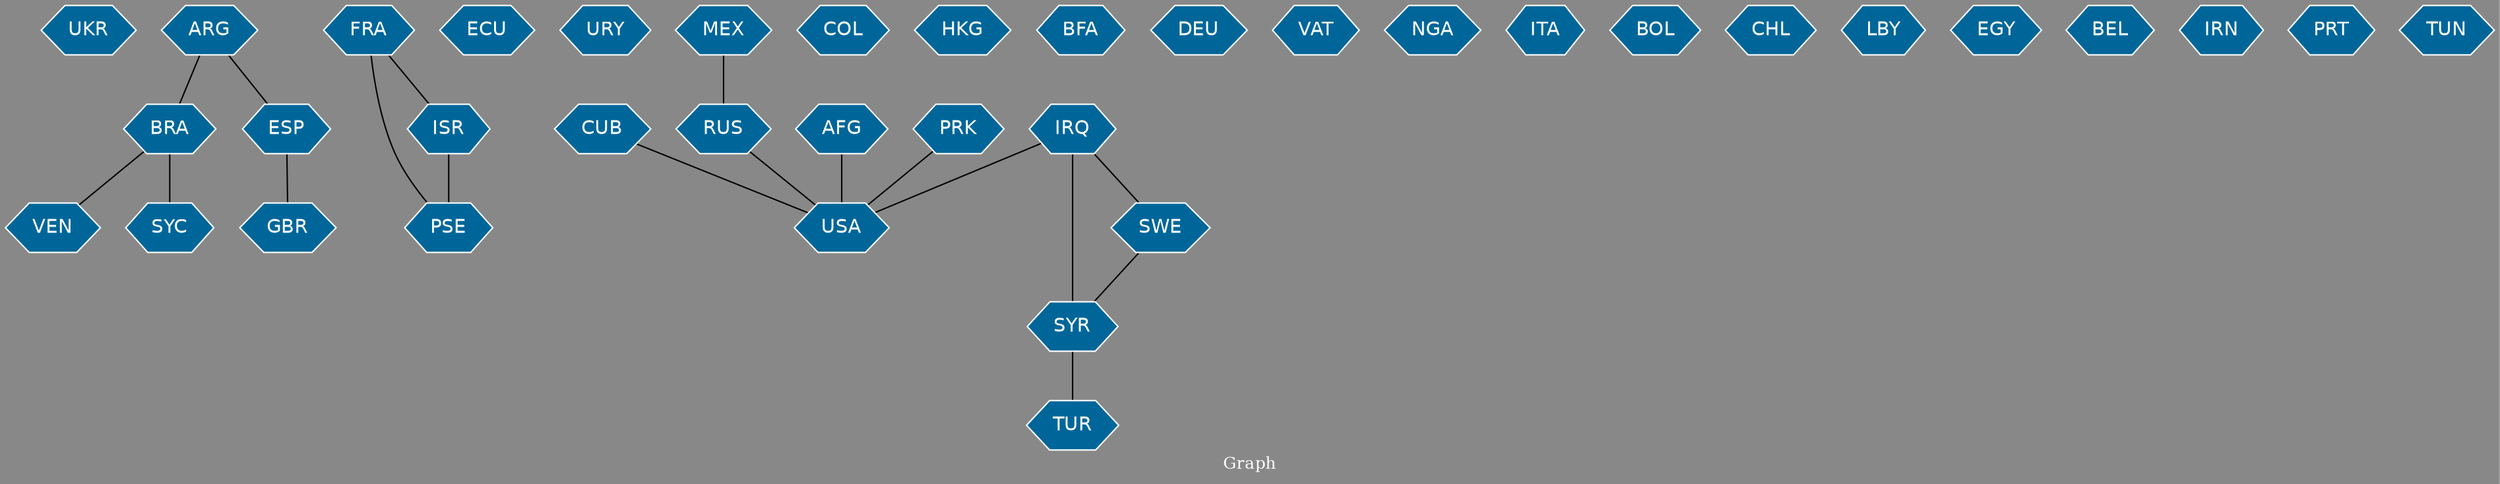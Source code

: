 // Countries together in item graph
graph {
	graph [bgcolor="#888888" fontcolor=white fontsize=12 label="Graph" outputorder=edgesfirst overlap=prism]
	node [color=white fillcolor="#006699" fontcolor=white fontname=Helvetica shape=hexagon style=filled]
	edge [arrowhead=open color=black fontcolor=white fontname=Courier fontsize=12]
		UKR [label=UKR]
		ARG [label=ARG]
		PSE [label=PSE]
		ECU [label=ECU]
		ISR [label=ISR]
		URY [label=URY]
		USA [label=USA]
		COL [label=COL]
		BRA [label=BRA]
		GBR [label=GBR]
		ESP [label=ESP]
		HKG [label=HKG]
		VEN [label=VEN]
		CUB [label=CUB]
		IRQ [label=IRQ]
		BFA [label=BFA]
		SYR [label=SYR]
		TUR [label=TUR]
		DEU [label=DEU]
		FRA [label=FRA]
		VAT [label=VAT]
		NGA [label=NGA]
		RUS [label=RUS]
		ITA [label=ITA]
		MEX [label=MEX]
		BOL [label=BOL]
		CHL [label=CHL]
		LBY [label=LBY]
		AFG [label=AFG]
		SWE [label=SWE]
		EGY [label=EGY]
		BEL [label=BEL]
		IRN [label=IRN]
		PRT [label=PRT]
		PRK [label=PRK]
		TUN [label=TUN]
		SYC [label=SYC]
			ESP -- GBR [weight=1]
			ARG -- BRA [weight=1]
			IRQ -- SWE [weight=1]
			BRA -- SYC [weight=1]
			FRA -- ISR [weight=1]
			ISR -- PSE [weight=8]
			SYR -- TUR [weight=1]
			RUS -- USA [weight=1]
			PRK -- USA [weight=1]
			FRA -- PSE [weight=2]
			SWE -- SYR [weight=1]
			IRQ -- SYR [weight=3]
			CUB -- USA [weight=1]
			MEX -- RUS [weight=1]
			BRA -- VEN [weight=1]
			IRQ -- USA [weight=1]
			ARG -- ESP [weight=1]
			AFG -- USA [weight=1]
}